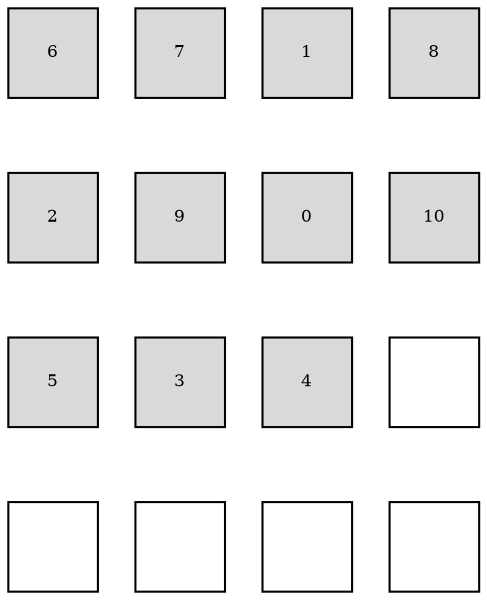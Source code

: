 digraph layout{
 rankdir=TB;
 splines=ortho;
 node [style=filled shape=square fixedsize=true width=0.6];
0[label="6", fontsize=8, fillcolor="#d9d9d9"];
1[label="7", fontsize=8, fillcolor="#d9d9d9"];
2[label="1", fontsize=8, fillcolor="#d9d9d9"];
3[label="8", fontsize=8, fillcolor="#d9d9d9"];
4[label="2", fontsize=8, fillcolor="#d9d9d9"];
5[label="9", fontsize=8, fillcolor="#d9d9d9"];
6[label="0", fontsize=8, fillcolor="#d9d9d9"];
7[label="10", fontsize=8, fillcolor="#d9d9d9"];
8[label="5", fontsize=8, fillcolor="#d9d9d9"];
9[label="3", fontsize=8, fillcolor="#d9d9d9"];
10[label="4", fontsize=8, fillcolor="#d9d9d9"];
11[label="", fontsize=8, fillcolor="#ffffff"];
12[label="", fontsize=8, fillcolor="#ffffff"];
13[label="", fontsize=8, fillcolor="#ffffff"];
14[label="", fontsize=8, fillcolor="#ffffff"];
15[label="", fontsize=8, fillcolor="#ffffff"];
edge [constraint=true, style=invis];
0 -> 4 -> 8 -> 12;
1 -> 5 -> 9 -> 13;
2 -> 6 -> 10 -> 14;
3 -> 7 -> 11 -> 15;
rank = same {0 -> 1 -> 2 -> 3};
rank = same {4 -> 5 -> 6 -> 7};
rank = same {8 -> 9 -> 10 -> 11};
rank = same {12 -> 13 -> 14 -> 15};
}